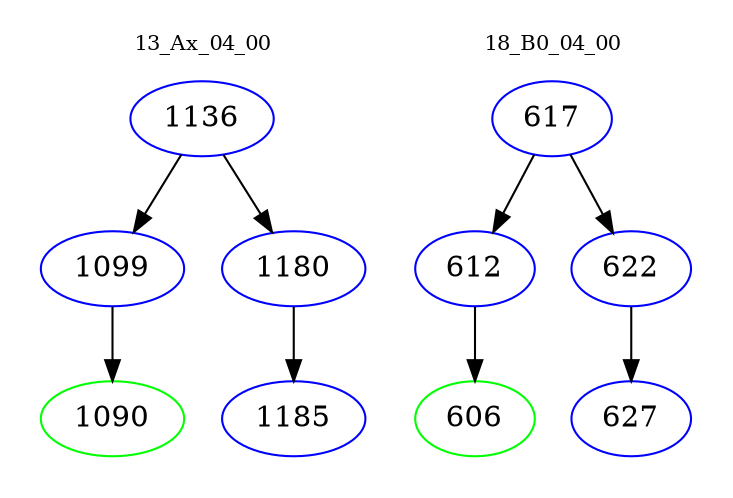 digraph{
subgraph cluster_0 {
color = white
label = "13_Ax_04_00";
fontsize=10;
T0_1136 [label="1136", color="blue"]
T0_1136 -> T0_1099 [color="black"]
T0_1099 [label="1099", color="blue"]
T0_1099 -> T0_1090 [color="black"]
T0_1090 [label="1090", color="green"]
T0_1136 -> T0_1180 [color="black"]
T0_1180 [label="1180", color="blue"]
T0_1180 -> T0_1185 [color="black"]
T0_1185 [label="1185", color="blue"]
}
subgraph cluster_1 {
color = white
label = "18_B0_04_00";
fontsize=10;
T1_617 [label="617", color="blue"]
T1_617 -> T1_612 [color="black"]
T1_612 [label="612", color="blue"]
T1_612 -> T1_606 [color="black"]
T1_606 [label="606", color="green"]
T1_617 -> T1_622 [color="black"]
T1_622 [label="622", color="blue"]
T1_622 -> T1_627 [color="black"]
T1_627 [label="627", color="blue"]
}
}
